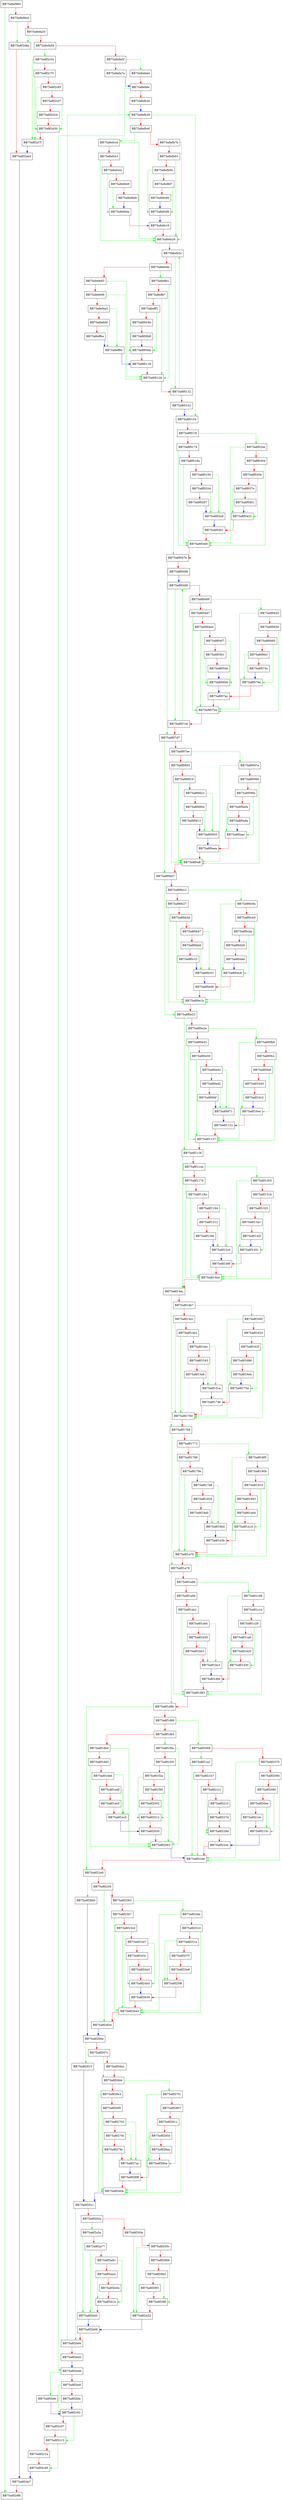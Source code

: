 digraph get_and_log_tamper_diag_info {
  node [shape="box"];
  graph [splines=ortho];
  BB75a8ef960 -> BB75a8f2df6 [color="green"];
  BB75a8ef960 -> BB75a8ef9e4 [color="red"];
  BB75a8ef9e4 -> BB75a8f2d8a [color="green"];
  BB75a8ef9e4 -> BB75a8efa20 [color="red"];
  BB75a8efa20 -> BB75a8f2d8a [color="green"];
  BB75a8efa20 -> BB75a8efa56 [color="red"];
  BB75a8efa56 -> BB75a8f2c54 [color="green"];
  BB75a8efa56 -> BB75a8efa5f [color="red"];
  BB75a8efa5f -> BB75a8efabd [color="green"];
  BB75a8efa5f -> BB75a8efa7a [color="red"];
  BB75a8efa7a -> BB75a8efafe [color="blue"];
  BB75a8efabd -> BB75a8efafe [color="red"];
  BB75a8efafe -> BB75a8f2bd6 [color="green"];
  BB75a8efafe -> BB75a8efb2b [color="red"];
  BB75a8efb2b -> BB75a8efb39 [color="blue"];
  BB75a8efb39 -> BB75a8f0154 [color="green"];
  BB75a8efb39 -> BB75a8efb4f [color="red"];
  BB75a8efb4f -> BB75a8efccd [color="green"];
  BB75a8efb4f -> BB75a8efb7b [color="red"];
  BB75a8efb7b -> BB75a8efe26 [color="green"];
  BB75a8efb7b -> BB75a8efb91 [color="red"];
  BB75a8efb91 -> BB75a8efe26 [color="green"];
  BB75a8efb91 -> BB75a8efb9b [color="red"];
  BB75a8efb9b -> BB75a8efc88 [color="green"];
  BB75a8efb9b -> BB75a8efbf7 [color="red"];
  BB75a8efbf7 -> BB75a8efc88 [color="green"];
  BB75a8efbf7 -> BB75a8efc66 [color="red"];
  BB75a8efc66 -> BB75a8efc88 [color="blue"];
  BB75a8efc88 -> BB75a8efe18 [color="blue"];
  BB75a8efccd -> BB75a8efe26 [color="green"];
  BB75a8efccd -> BB75a8efce3 [color="red"];
  BB75a8efce3 -> BB75a8efe26 [color="green"];
  BB75a8efce3 -> BB75a8efced [color="red"];
  BB75a8efced -> BB75a8efdda [color="green"];
  BB75a8efced -> BB75a8efd49 [color="red"];
  BB75a8efd49 -> BB75a8efdda [color="green"];
  BB75a8efd49 -> BB75a8efdb8 [color="red"];
  BB75a8efdb8 -> BB75a8efdda [color="blue"];
  BB75a8efdda -> BB75a8efe18 [color="red"];
  BB75a8efe18 -> BB75a8efe26 [color="red"];
  BB75a8efe26 -> BB75a8efe3c [color="red"];
  BB75a8efe3c -> BB75a8f0132 [color="green"];
  BB75a8efe3c -> BB75a8efe4b [color="red"];
  BB75a8efe4b -> BB75a8effd1 [color="green"];
  BB75a8efe4b -> BB75a8efe83 [color="red"];
  BB75a8efe83 -> BB75a8f0126 [color="green"];
  BB75a8efe83 -> BB75a8efe99 [color="red"];
  BB75a8efe99 -> BB75a8f0126 [color="green"];
  BB75a8efe99 -> BB75a8efea3 [color="red"];
  BB75a8efea3 -> BB75a8eff8c [color="green"];
  BB75a8efea3 -> BB75a8efefd [color="red"];
  BB75a8efefd -> BB75a8eff8c [color="green"];
  BB75a8efefd -> BB75a8eff6a [color="red"];
  BB75a8eff6a -> BB75a8eff8c [color="blue"];
  BB75a8eff8c -> BB75a8f0118 [color="blue"];
  BB75a8effd1 -> BB75a8f0126 [color="green"];
  BB75a8effd1 -> BB75a8effe7 [color="red"];
  BB75a8effe7 -> BB75a8f0126 [color="green"];
  BB75a8effe7 -> BB75a8efff1 [color="red"];
  BB75a8efff1 -> BB75a8f00da [color="green"];
  BB75a8efff1 -> BB75a8f004b [color="red"];
  BB75a8f004b -> BB75a8f00da [color="green"];
  BB75a8f004b -> BB75a8f00b8 [color="red"];
  BB75a8f00b8 -> BB75a8f00da [color="blue"];
  BB75a8f00da -> BB75a8f0118 [color="red"];
  BB75a8f0118 -> BB75a8f0126 [color="red"];
  BB75a8f0126 -> BB75a8f0132 [color="red"];
  BB75a8f0132 -> BB75a8efe3c [color="green"];
  BB75a8f0132 -> BB75a8f0143 [color="red"];
  BB75a8f0143 -> BB75a8f0154 [color="blue"];
  BB75a8f0154 -> BB75a8f047b [color="green"];
  BB75a8f0154 -> BB75a8f015f [color="red"];
  BB75a8f015f -> BB75a8f02ee [color="green"];
  BB75a8f015f -> BB75a8f0174 [color="red"];
  BB75a8f0174 -> BB75a8f046f [color="green"];
  BB75a8f0174 -> BB75a8f018a [color="red"];
  BB75a8f018a -> BB75a8f046f [color="green"];
  BB75a8f018a -> BB75a8f0194 [color="red"];
  BB75a8f0194 -> BB75a8f02a9 [color="green"];
  BB75a8f0194 -> BB75a8f0204 [color="red"];
  BB75a8f0204 -> BB75a8f02a9 [color="green"];
  BB75a8f0204 -> BB75a8f0287 [color="red"];
  BB75a8f0287 -> BB75a8f02a9 [color="blue"];
  BB75a8f02a9 -> BB75a8f0461 [color="blue"];
  BB75a8f02ee -> BB75a8f046f [color="green"];
  BB75a8f02ee -> BB75a8f0304 [color="red"];
  BB75a8f0304 -> BB75a8f046f [color="green"];
  BB75a8f0304 -> BB75a8f030e [color="red"];
  BB75a8f030e -> BB75a8f0423 [color="green"];
  BB75a8f030e -> BB75a8f037e [color="red"];
  BB75a8f037e -> BB75a8f0423 [color="green"];
  BB75a8f037e -> BB75a8f0401 [color="red"];
  BB75a8f0401 -> BB75a8f0423 [color="blue"];
  BB75a8f0423 -> BB75a8f0461 [color="red"];
  BB75a8f0461 -> BB75a8f046f [color="red"];
  BB75a8f046f -> BB75a8f047b [color="red"];
  BB75a8f047b -> BB75a8f07d7 [color="green"];
  BB75a8f047b -> BB75a8f0486 [color="red"];
  BB75a8f0486 -> BB75a8f0490 [color="blue"];
  BB75a8f0490 -> BB75a8f07c6 [color="green"];
  BB75a8f0490 -> BB75a8f049f [color="red"];
  BB75a8f049f -> BB75a8f0645 [color="green"];
  BB75a8f049f -> BB75a8f04d7 [color="red"];
  BB75a8f04d7 -> BB75a8f07ba [color="green"];
  BB75a8f04d7 -> BB75a8f04ed [color="red"];
  BB75a8f04ed -> BB75a8f07ba [color="green"];
  BB75a8f04ed -> BB75a8f04f7 [color="red"];
  BB75a8f04f7 -> BB75a8f0600 [color="green"];
  BB75a8f04f7 -> BB75a8f0561 [color="red"];
  BB75a8f0561 -> BB75a8f0600 [color="green"];
  BB75a8f0561 -> BB75a8f05de [color="red"];
  BB75a8f05de -> BB75a8f0600 [color="blue"];
  BB75a8f0600 -> BB75a8f07ac [color="blue"];
  BB75a8f0645 -> BB75a8f07ba [color="green"];
  BB75a8f0645 -> BB75a8f065b [color="red"];
  BB75a8f065b -> BB75a8f07ba [color="green"];
  BB75a8f065b -> BB75a8f0665 [color="red"];
  BB75a8f0665 -> BB75a8f076e [color="green"];
  BB75a8f0665 -> BB75a8f06cf [color="red"];
  BB75a8f06cf -> BB75a8f076e [color="green"];
  BB75a8f06cf -> BB75a8f074c [color="red"];
  BB75a8f074c -> BB75a8f076e [color="blue"];
  BB75a8f076e -> BB75a8f07ac [color="red"];
  BB75a8f07ac -> BB75a8f07ba [color="red"];
  BB75a8f07ba -> BB75a8f07c6 [color="red"];
  BB75a8f07c6 -> BB75a8f0490 [color="green"];
  BB75a8f07c6 -> BB75a8f07d7 [color="red"];
  BB75a8f07d7 -> BB75a8f0b07 [color="green"];
  BB75a8f07d7 -> BB75a8f07ee [color="red"];
  BB75a8f07ee -> BB75a8f097a [color="green"];
  BB75a8f07ee -> BB75a8f0803 [color="red"];
  BB75a8f0803 -> BB75a8f0aff [color="green"];
  BB75a8f0803 -> BB75a8f0819 [color="red"];
  BB75a8f0819 -> BB75a8f0aff [color="green"];
  BB75a8f0819 -> BB75a8f0823 [color="red"];
  BB75a8f0823 -> BB75a8f0935 [color="green"];
  BB75a8f0823 -> BB75a8f0894 [color="red"];
  BB75a8f0894 -> BB75a8f0935 [color="green"];
  BB75a8f0894 -> BB75a8f0913 [color="red"];
  BB75a8f0913 -> BB75a8f0935 [color="blue"];
  BB75a8f0935 -> BB75a8f0aea [color="blue"];
  BB75a8f097a -> BB75a8f0aff [color="green"];
  BB75a8f097a -> BB75a8f0990 [color="red"];
  BB75a8f0990 -> BB75a8f0aff [color="green"];
  BB75a8f0990 -> BB75a8f099a [color="red"];
  BB75a8f099a -> BB75a8f0aac [color="green"];
  BB75a8f099a -> BB75a8f0a0b [color="red"];
  BB75a8f0a0b -> BB75a8f0aac [color="green"];
  BB75a8f0a0b -> BB75a8f0a8a [color="red"];
  BB75a8f0a8a -> BB75a8f0aac [color="blue"];
  BB75a8f0aac -> BB75a8f0aea [color="red"];
  BB75a8f0aea -> BB75a8f0aff [color="red"];
  BB75a8f0aff -> BB75a8f0b07 [color="red"];
  BB75a8f0b07 -> BB75a8f0e23 [color="green"];
  BB75a8f0b07 -> BB75a8f0b12 [color="red"];
  BB75a8f0b12 -> BB75a8f0c9a [color="green"];
  BB75a8f0b12 -> BB75a8f0b27 [color="red"];
  BB75a8f0b27 -> BB75a8f0e1b [color="green"];
  BB75a8f0b27 -> BB75a8f0b3d [color="red"];
  BB75a8f0b3d -> BB75a8f0e1b [color="green"];
  BB75a8f0b3d -> BB75a8f0b47 [color="red"];
  BB75a8f0b47 -> BB75a8f0c55 [color="green"];
  BB75a8f0b47 -> BB75a8f0bb6 [color="red"];
  BB75a8f0bb6 -> BB75a8f0c55 [color="green"];
  BB75a8f0bb6 -> BB75a8f0c33 [color="red"];
  BB75a8f0c33 -> BB75a8f0c55 [color="blue"];
  BB75a8f0c55 -> BB75a8f0e06 [color="blue"];
  BB75a8f0c9a -> BB75a8f0e1b [color="green"];
  BB75a8f0c9a -> BB75a8f0cb0 [color="red"];
  BB75a8f0cb0 -> BB75a8f0e1b [color="green"];
  BB75a8f0cb0 -> BB75a8f0cba [color="red"];
  BB75a8f0cba -> BB75a8f0dc8 [color="green"];
  BB75a8f0cba -> BB75a8f0d29 [color="red"];
  BB75a8f0d29 -> BB75a8f0dc8 [color="green"];
  BB75a8f0d29 -> BB75a8f0da6 [color="red"];
  BB75a8f0da6 -> BB75a8f0dc8 [color="blue"];
  BB75a8f0dc8 -> BB75a8f0e06 [color="red"];
  BB75a8f0e06 -> BB75a8f0e1b [color="red"];
  BB75a8f0e1b -> BB75a8f0e23 [color="red"];
  BB75a8f0e23 -> BB75a8f113f [color="green"];
  BB75a8f0e23 -> BB75a8f0e2e [color="red"];
  BB75a8f0e2e -> BB75a8f0fb6 [color="green"];
  BB75a8f0e2e -> BB75a8f0e43 [color="red"];
  BB75a8f0e43 -> BB75a8f1137 [color="green"];
  BB75a8f0e43 -> BB75a8f0e59 [color="red"];
  BB75a8f0e59 -> BB75a8f1137 [color="green"];
  BB75a8f0e59 -> BB75a8f0e63 [color="red"];
  BB75a8f0e63 -> BB75a8f0f71 [color="green"];
  BB75a8f0e63 -> BB75a8f0ed2 [color="red"];
  BB75a8f0ed2 -> BB75a8f0f71 [color="green"];
  BB75a8f0ed2 -> BB75a8f0f4f [color="red"];
  BB75a8f0f4f -> BB75a8f0f71 [color="blue"];
  BB75a8f0f71 -> BB75a8f1122 [color="blue"];
  BB75a8f0fb6 -> BB75a8f1137 [color="green"];
  BB75a8f0fb6 -> BB75a8f0fcc [color="red"];
  BB75a8f0fcc -> BB75a8f1137 [color="green"];
  BB75a8f0fcc -> BB75a8f0fd6 [color="red"];
  BB75a8f0fd6 -> BB75a8f10e4 [color="green"];
  BB75a8f0fd6 -> BB75a8f1045 [color="red"];
  BB75a8f1045 -> BB75a8f10e4 [color="green"];
  BB75a8f1045 -> BB75a8f10c2 [color="red"];
  BB75a8f10c2 -> BB75a8f10e4 [color="blue"];
  BB75a8f10e4 -> BB75a8f1122 [color="red"];
  BB75a8f1122 -> BB75a8f1137 [color="red"];
  BB75a8f1137 -> BB75a8f113f [color="red"];
  BB75a8f113f -> BB75a8f14ac [color="green"];
  BB75a8f113f -> BB75a8f114a [color="red"];
  BB75a8f114a -> BB75a8f1305 [color="green"];
  BB75a8f114a -> BB75a8f1174 [color="red"];
  BB75a8f1174 -> BB75a8f14a4 [color="green"];
  BB75a8f1174 -> BB75a8f118a [color="red"];
  BB75a8f118a -> BB75a8f14a4 [color="green"];
  BB75a8f118a -> BB75a8f1194 [color="red"];
  BB75a8f1194 -> BB75a8f12c0 [color="green"];
  BB75a8f1194 -> BB75a8f1212 [color="red"];
  BB75a8f1212 -> BB75a8f12c0 [color="green"];
  BB75a8f1212 -> BB75a8f129e [color="red"];
  BB75a8f129e -> BB75a8f12c0 [color="blue"];
  BB75a8f12c0 -> BB75a8f148f [color="blue"];
  BB75a8f1305 -> BB75a8f14a4 [color="green"];
  BB75a8f1305 -> BB75a8f131b [color="red"];
  BB75a8f131b -> BB75a8f14a4 [color="green"];
  BB75a8f131b -> BB75a8f1325 [color="red"];
  BB75a8f1325 -> BB75a8f1451 [color="green"];
  BB75a8f1325 -> BB75a8f13a3 [color="red"];
  BB75a8f13a3 -> BB75a8f1451 [color="green"];
  BB75a8f13a3 -> BB75a8f142f [color="red"];
  BB75a8f142f -> BB75a8f1451 [color="blue"];
  BB75a8f1451 -> BB75a8f148f [color="red"];
  BB75a8f148f -> BB75a8f14a4 [color="red"];
  BB75a8f14a4 -> BB75a8f14ac [color="red"];
  BB75a8f14ac -> BB75a8f1768 [color="green"];
  BB75a8f14ac -> BB75a8f14b7 [color="red"];
  BB75a8f14b7 -> BB75a8f160f [color="green"];
  BB75a8f14b7 -> BB75a8f14cc [color="red"];
  BB75a8f14cc -> BB75a8f1760 [color="green"];
  BB75a8f14cc -> BB75a8f14e2 [color="red"];
  BB75a8f14e2 -> BB75a8f1760 [color="green"];
  BB75a8f14e2 -> BB75a8f14ec [color="red"];
  BB75a8f14ec -> BB75a8f15ca [color="green"];
  BB75a8f14ec -> BB75a8f1543 [color="red"];
  BB75a8f1543 -> BB75a8f15ca [color="green"];
  BB75a8f1543 -> BB75a8f15a8 [color="red"];
  BB75a8f15a8 -> BB75a8f15ca [color="blue"];
  BB75a8f15ca -> BB75a8f174b [color="blue"];
  BB75a8f160f -> BB75a8f1760 [color="green"];
  BB75a8f160f -> BB75a8f1625 [color="red"];
  BB75a8f1625 -> BB75a8f1760 [color="green"];
  BB75a8f1625 -> BB75a8f162f [color="red"];
  BB75a8f162f -> BB75a8f170d [color="green"];
  BB75a8f162f -> BB75a8f1686 [color="red"];
  BB75a8f1686 -> BB75a8f170d [color="green"];
  BB75a8f1686 -> BB75a8f16eb [color="red"];
  BB75a8f16eb -> BB75a8f170d [color="blue"];
  BB75a8f170d -> BB75a8f174b [color="red"];
  BB75a8f174b -> BB75a8f1760 [color="red"];
  BB75a8f1760 -> BB75a8f1768 [color="red"];
  BB75a8f1768 -> BB75a8f1a78 [color="green"];
  BB75a8f1768 -> BB75a8f1773 [color="red"];
  BB75a8f1773 -> BB75a8f18f5 [color="green"];
  BB75a8f1773 -> BB75a8f1788 [color="red"];
  BB75a8f1788 -> BB75a8f1a70 [color="green"];
  BB75a8f1788 -> BB75a8f179e [color="red"];
  BB75a8f179e -> BB75a8f1a70 [color="green"];
  BB75a8f179e -> BB75a8f17a8 [color="red"];
  BB75a8f17a8 -> BB75a8f18b0 [color="green"];
  BB75a8f17a8 -> BB75a8f1826 [color="red"];
  BB75a8f1826 -> BB75a8f18b0 [color="green"];
  BB75a8f1826 -> BB75a8f18a0 [color="red"];
  BB75a8f18a0 -> BB75a8f18b0 [color="red"];
  BB75a8f18b0 -> BB75a8f1a5b [color="blue"];
  BB75a8f18f5 -> BB75a8f1a70 [color="green"];
  BB75a8f18f5 -> BB75a8f190b [color="red"];
  BB75a8f190b -> BB75a8f1a70 [color="green"];
  BB75a8f190b -> BB75a8f1915 [color="red"];
  BB75a8f1915 -> BB75a8f1a1d [color="green"];
  BB75a8f1915 -> BB75a8f1993 [color="red"];
  BB75a8f1993 -> BB75a8f1a1d [color="green"];
  BB75a8f1993 -> BB75a8f1a0d [color="red"];
  BB75a8f1a0d -> BB75a8f1a1d [color="red"];
  BB75a8f1a1d -> BB75a8f1a5b [color="red"];
  BB75a8f1a5b -> BB75a8f1a70 [color="red"];
  BB75a8f1a70 -> BB75a8f1a78 [color="red"];
  BB75a8f1a78 -> BB75a8f1d8b [color="green"];
  BB75a8f1a78 -> BB75a8f1a86 [color="red"];
  BB75a8f1a86 -> BB75a8f1c08 [color="green"];
  BB75a8f1a86 -> BB75a8f1a9b [color="red"];
  BB75a8f1a9b -> BB75a8f1d83 [color="green"];
  BB75a8f1a9b -> BB75a8f1ab1 [color="red"];
  BB75a8f1ab1 -> BB75a8f1d83 [color="green"];
  BB75a8f1ab1 -> BB75a8f1abb [color="red"];
  BB75a8f1abb -> BB75a8f1bc3 [color="green"];
  BB75a8f1abb -> BB75a8f1b39 [color="red"];
  BB75a8f1b39 -> BB75a8f1bc3 [color="green"];
  BB75a8f1b39 -> BB75a8f1bb3 [color="red"];
  BB75a8f1bb3 -> BB75a8f1bc3 [color="red"];
  BB75a8f1bc3 -> BB75a8f1d6e [color="blue"];
  BB75a8f1c08 -> BB75a8f1d83 [color="green"];
  BB75a8f1c08 -> BB75a8f1c1e [color="red"];
  BB75a8f1c1e -> BB75a8f1d83 [color="green"];
  BB75a8f1c1e -> BB75a8f1c28 [color="red"];
  BB75a8f1c28 -> BB75a8f1d30 [color="green"];
  BB75a8f1c28 -> BB75a8f1ca6 [color="red"];
  BB75a8f1ca6 -> BB75a8f1d30 [color="green"];
  BB75a8f1ca6 -> BB75a8f1d20 [color="red"];
  BB75a8f1d20 -> BB75a8f1d30 [color="red"];
  BB75a8f1d30 -> BB75a8f1d6e [color="red"];
  BB75a8f1d6e -> BB75a8f1d83 [color="red"];
  BB75a8f1d83 -> BB75a8f1d8b [color="red"];
  BB75a8f1d8b -> BB75a8f22e6 [color="green"];
  BB75a8f1d8b -> BB75a8f1d99 [color="red"];
  BB75a8f1d99 -> BB75a8f2068 [color="green"];
  BB75a8f1d99 -> BB75a8f1db5 [color="red"];
  BB75a8f1db5 -> BB75a8f1f0a [color="green"];
  BB75a8f1db5 -> BB75a8f1dbd [color="red"];
  BB75a8f1dbd -> BB75a8f2063 [color="green"];
  BB75a8f1dbd -> BB75a8f1dd3 [color="red"];
  BB75a8f1dd3 -> BB75a8f2063 [color="green"];
  BB75a8f1dd3 -> BB75a8f1ddd [color="red"];
  BB75a8f1ddd -> BB75a8f1ec5 [color="green"];
  BB75a8f1ddd -> BB75a8f1e48 [color="red"];
  BB75a8f1e48 -> BB75a8f1ec5 [color="green"];
  BB75a8f1e48 -> BB75a8f1eb5 [color="red"];
  BB75a8f1eb5 -> BB75a8f1ec5 [color="red"];
  BB75a8f1ec5 -> BB75a8f2050 [color="blue"];
  BB75a8f1f0a -> BB75a8f2063 [color="green"];
  BB75a8f1f0a -> BB75a8f1f20 [color="red"];
  BB75a8f1f20 -> BB75a8f2063 [color="green"];
  BB75a8f1f20 -> BB75a8f1f2a [color="red"];
  BB75a8f1f2a -> BB75a8f2012 [color="green"];
  BB75a8f1f2a -> BB75a8f1f95 [color="red"];
  BB75a8f1f95 -> BB75a8f2012 [color="green"];
  BB75a8f1f95 -> BB75a8f2002 [color="red"];
  BB75a8f2002 -> BB75a8f2012 [color="red"];
  BB75a8f2012 -> BB75a8f2050 [color="red"];
  BB75a8f2050 -> BB75a8f2063 [color="red"];
  BB75a8f2063 -> BB75a8f22de [color="blue"];
  BB75a8f2068 -> BB75a8f21a1 [color="green"];
  BB75a8f2068 -> BB75a8f2070 [color="red"];
  BB75a8f2070 -> BB75a8f22de [color="green"];
  BB75a8f2070 -> BB75a8f2086 [color="red"];
  BB75a8f2086 -> BB75a8f22de [color="green"];
  BB75a8f2086 -> BB75a8f2090 [color="red"];
  BB75a8f2090 -> BB75a8f215c [color="green"];
  BB75a8f2090 -> BB75a8f20ee [color="red"];
  BB75a8f20ee -> BB75a8f215c [color="green"];
  BB75a8f20ee -> BB75a8f214c [color="red"];
  BB75a8f214c -> BB75a8f215c [color="red"];
  BB75a8f215c -> BB75a8f22cb [color="blue"];
  BB75a8f21a1 -> BB75a8f22de [color="green"];
  BB75a8f21a1 -> BB75a8f21b7 [color="red"];
  BB75a8f21b7 -> BB75a8f22de [color="green"];
  BB75a8f21b7 -> BB75a8f21c1 [color="red"];
  BB75a8f21c1 -> BB75a8f228d [color="green"];
  BB75a8f21c1 -> BB75a8f221f [color="red"];
  BB75a8f221f -> BB75a8f228d [color="green"];
  BB75a8f221f -> BB75a8f227d [color="red"];
  BB75a8f227d -> BB75a8f228d [color="red"];
  BB75a8f228d -> BB75a8f22cb [color="red"];
  BB75a8f22cb -> BB75a8f22de [color="red"];
  BB75a8f22de -> BB75a8f22e6 [color="red"];
  BB75a8f22e6 -> BB75a8f266b [color="green"];
  BB75a8f22e6 -> BB75a8f22f4 [color="red"];
  BB75a8f22f4 -> BB75a8f265d [color="green"];
  BB75a8f22f4 -> BB75a8f2363 [color="red"];
  BB75a8f2363 -> BB75a8f24fa [color="green"];
  BB75a8f2363 -> BB75a8f23b7 [color="red"];
  BB75a8f23b7 -> BB75a8f2643 [color="green"];
  BB75a8f23b7 -> BB75a8f23cd [color="red"];
  BB75a8f23cd -> BB75a8f2643 [color="green"];
  BB75a8f23cd -> BB75a8f23d7 [color="red"];
  BB75a8f23d7 -> BB75a8f24b5 [color="green"];
  BB75a8f23d7 -> BB75a8f243c [color="red"];
  BB75a8f243c -> BB75a8f24b5 [color="green"];
  BB75a8f243c -> BB75a8f24a5 [color="red"];
  BB75a8f24a5 -> BB75a8f24b5 [color="red"];
  BB75a8f24b5 -> BB75a8f2636 [color="blue"];
  BB75a8f24fa -> BB75a8f2643 [color="green"];
  BB75a8f24fa -> BB75a8f2510 [color="red"];
  BB75a8f2510 -> BB75a8f2643 [color="green"];
  BB75a8f2510 -> BB75a8f251a [color="red"];
  BB75a8f251a -> BB75a8f25f8 [color="green"];
  BB75a8f251a -> BB75a8f257f [color="red"];
  BB75a8f257f -> BB75a8f25f8 [color="green"];
  BB75a8f257f -> BB75a8f25e8 [color="red"];
  BB75a8f25e8 -> BB75a8f25f8 [color="red"];
  BB75a8f25f8 -> BB75a8f2636 [color="red"];
  BB75a8f2636 -> BB75a8f2643 [color="red"];
  BB75a8f2643 -> BB75a8f265d [color="red"];
  BB75a8f265d -> BB75a8f266e [color="blue"];
  BB75a8f266b -> BB75a8f266e [color="blue"];
  BB75a8f266e -> BB75a8f2915 [color="green"];
  BB75a8f266e -> BB75a8f267c [color="red"];
  BB75a8f267c -> BB75a8f26bb [color="green"];
  BB75a8f267c -> BB75a8f26a1 [color="red"];
  BB75a8f26a1 -> BB75a8f26bb [color="red"];
  BB75a8f26bb -> BB75a8f27f1 [color="green"];
  BB75a8f26bb -> BB75a8f26e3 [color="red"];
  BB75a8f26e3 -> BB75a8f290b [color="green"];
  BB75a8f26e3 -> BB75a8f26f9 [color="red"];
  BB75a8f26f9 -> BB75a8f290b [color="green"];
  BB75a8f26f9 -> BB75a8f2703 [color="red"];
  BB75a8f2703 -> BB75a8f27ac [color="green"];
  BB75a8f2703 -> BB75a8f274f [color="red"];
  BB75a8f274f -> BB75a8f27ac [color="green"];
  BB75a8f274f -> BB75a8f279c [color="red"];
  BB75a8f279c -> BB75a8f27ac [color="red"];
  BB75a8f27ac -> BB75a8f28f8 [color="blue"];
  BB75a8f27f1 -> BB75a8f290b [color="green"];
  BB75a8f27f1 -> BB75a8f2807 [color="red"];
  BB75a8f2807 -> BB75a8f290b [color="green"];
  BB75a8f2807 -> BB75a8f2811 [color="red"];
  BB75a8f2811 -> BB75a8f28ba [color="green"];
  BB75a8f2811 -> BB75a8f285d [color="red"];
  BB75a8f285d -> BB75a8f28ba [color="green"];
  BB75a8f285d -> BB75a8f28aa [color="red"];
  BB75a8f28aa -> BB75a8f28ba [color="red"];
  BB75a8f28ba -> BB75a8f28f8 [color="red"];
  BB75a8f28f8 -> BB75a8f290b [color="red"];
  BB75a8f290b -> BB75a8f291c [color="blue"];
  BB75a8f2915 -> BB75a8f291c [color="blue"];
  BB75a8f291c -> BB75a8f2b6e [color="green"];
  BB75a8f291c -> BB75a8f292a [color="red"];
  BB75a8f292a -> BB75a8f2a5a [color="green"];
  BB75a8f292a -> BB75a8f293e [color="red"];
  BB75a8f293e -> BB75a8f2a52 [color="green"];
  BB75a8f293e -> BB75a8f295c [color="red"];
  BB75a8f295c -> BB75a8f2a52 [color="green"];
  BB75a8f295c -> BB75a8f2966 [color="red"];
  BB75a8f2966 -> BB75a8f29ff [color="green"];
  BB75a8f2966 -> BB75a8f29b2 [color="red"];
  BB75a8f29b2 -> BB75a8f29ff [color="green"];
  BB75a8f29b2 -> BB75a8f29f3 [color="red"];
  BB75a8f29f3 -> BB75a8f29ff [color="red"];
  BB75a8f29ff -> BB75a8f2a52 [color="red"];
  BB75a8f2a52 -> BB75a8f2b69 [color="blue"];
  BB75a8f2a5a -> BB75a8f2b65 [color="green"];
  BB75a8f2a5a -> BB75a8f2a77 [color="red"];
  BB75a8f2a77 -> BB75a8f2b65 [color="green"];
  BB75a8f2a77 -> BB75a8f2a81 [color="red"];
  BB75a8f2a81 -> BB75a8f2b1a [color="green"];
  BB75a8f2a81 -> BB75a8f2acd [color="red"];
  BB75a8f2acd -> BB75a8f2b1a [color="green"];
  BB75a8f2acd -> BB75a8f2b0e [color="red"];
  BB75a8f2b0e -> BB75a8f2b1a [color="red"];
  BB75a8f2b1a -> BB75a8f2b65 [color="red"];
  BB75a8f2b65 -> BB75a8f2b69 [color="blue"];
  BB75a8f2b69 -> BB75a8f2b6e [color="red"];
  BB75a8f2b6e -> BB75a8efb39 [color="green"];
  BB75a8f2b6e -> BB75a8f2bd2 [color="red"];
  BB75a8f2bd2 -> BB75a8f2bd6 [color="blue"];
  BB75a8f2bd6 -> BB75a8f2bfe [color="green"];
  BB75a8f2bd6 -> BB75a8f2bdf [color="red"];
  BB75a8f2bdf -> BB75a8f2c02 [color="green"];
  BB75a8f2bdf -> BB75a8f2bfa [color="red"];
  BB75a8f2bfa -> BB75a8f2c02 [color="blue"];
  BB75a8f2bfe -> BB75a8f2c02 [color="blue"];
  BB75a8f2c02 -> BB75a8f2c13 [color="green"];
  BB75a8f2c02 -> BB75a8f2c07 [color="red"];
  BB75a8f2c07 -> BB75a8f2c13 [color="red"];
  BB75a8f2c13 -> BB75a8f2c46 [color="green"];
  BB75a8f2c13 -> BB75a8f2c1a [color="red"];
  BB75a8f2c1a -> BB75a8f2c46 [color="red"];
  BB75a8f2c46 -> BB75a8f2de7 [color="blue"];
  BB75a8f2c54 -> BB75a8f2d7f [color="green"];
  BB75a8f2c54 -> BB75a8f2c75 [color="red"];
  BB75a8f2c75 -> BB75a8f2d7f [color="green"];
  BB75a8f2c75 -> BB75a8f2c85 [color="red"];
  BB75a8f2c85 -> BB75a8f2d30 [color="green"];
  BB75a8f2c85 -> BB75a8f2cd7 [color="red"];
  BB75a8f2cd7 -> BB75a8f2d30 [color="green"];
  BB75a8f2cd7 -> BB75a8f2d24 [color="red"];
  BB75a8f2d24 -> BB75a8f2d30 [color="red"];
  BB75a8f2d30 -> BB75a8f2d7f [color="red"];
  BB75a8f2d7f -> BB75a8f2de4 [color="blue"];
  BB75a8f2d8a -> BB75a8f2de4 [color="red"];
  BB75a8f2de4 -> BB75a8f2de7 [color="blue"];
  BB75a8f2de7 -> BB75a8f2df6 [color="red"];
}